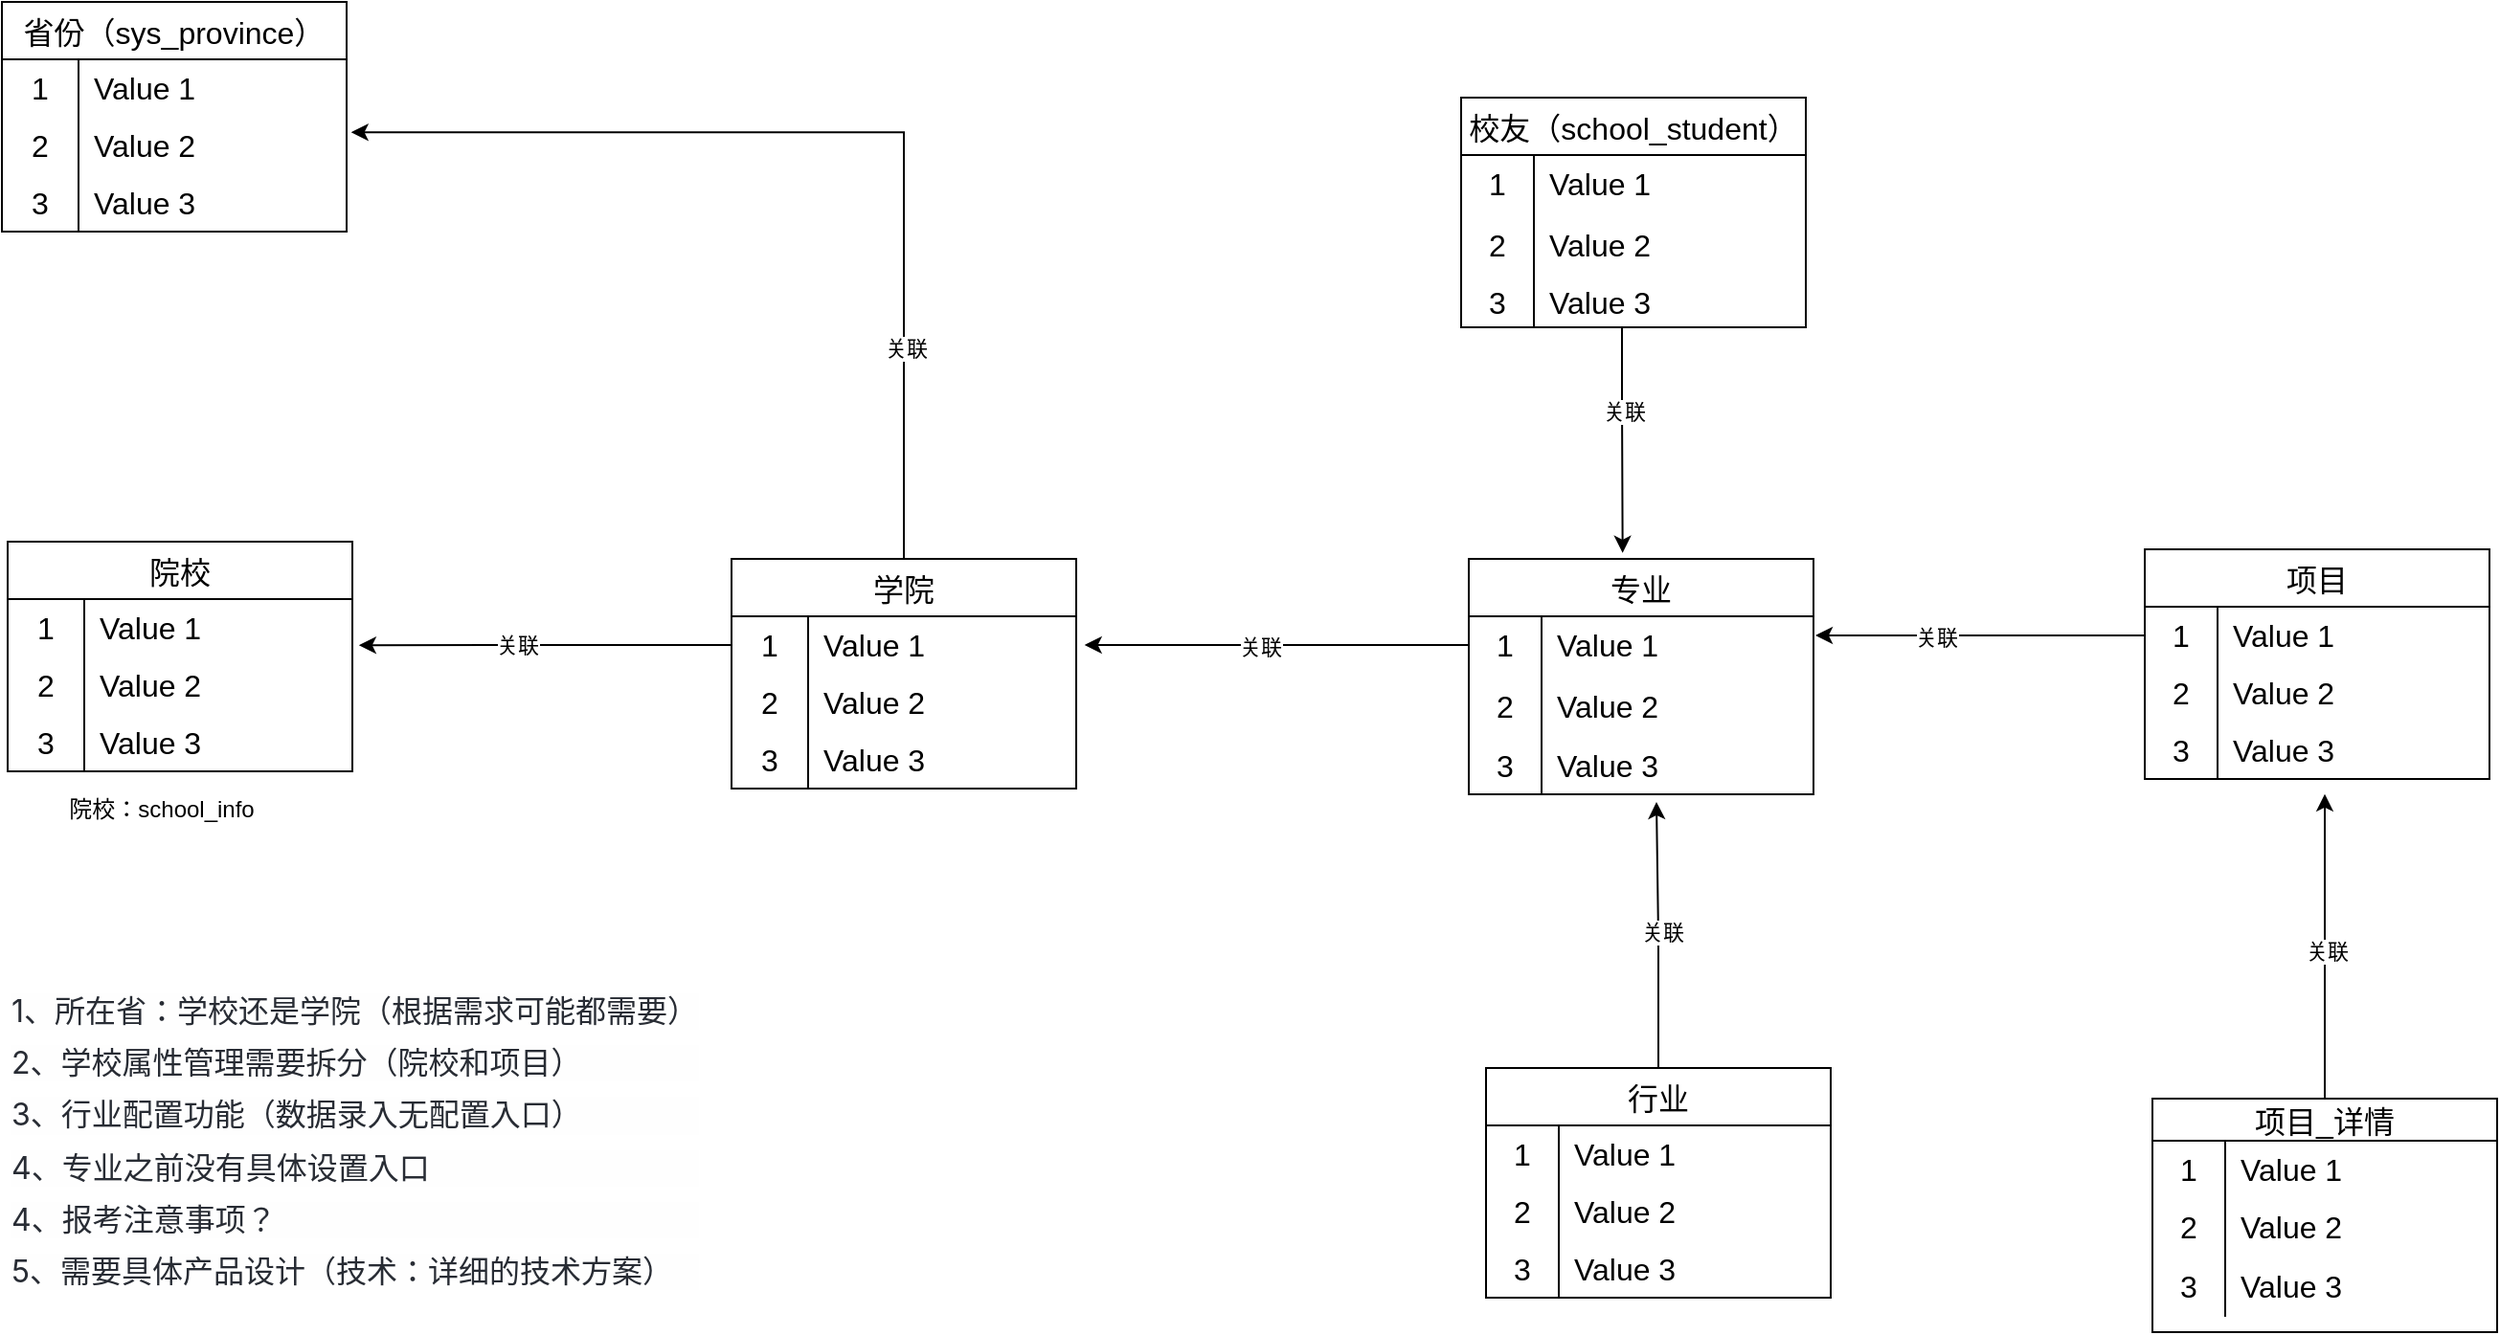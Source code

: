 <mxfile version="24.6.4" type="github">
  <diagram name="第 1 页" id="_2S_l4udbr8_1Qi7zx12">
    <mxGraphModel dx="2459" dy="1116" grid="0" gridSize="10" guides="1" tooltips="1" connect="1" arrows="1" fold="1" page="0" pageScale="1" pageWidth="827" pageHeight="1169" math="0" shadow="0">
      <root>
        <mxCell id="0" />
        <mxCell id="1" parent="0" />
        <mxCell id="Lr1y2U5d5tynOkp158Cg-15" value="院校" style="shape=table;startSize=30;container=1;collapsible=0;childLayout=tableLayout;fixedRows=1;rowLines=0;fontStyle=0;strokeColor=default;fontSize=16;" vertex="1" parent="1">
          <mxGeometry x="-129" y="325" width="180" height="120" as="geometry" />
        </mxCell>
        <mxCell id="Lr1y2U5d5tynOkp158Cg-16" value="" style="shape=tableRow;horizontal=0;startSize=0;swimlaneHead=0;swimlaneBody=0;top=0;left=0;bottom=0;right=0;collapsible=0;dropTarget=0;fillColor=none;points=[[0,0.5],[1,0.5]];portConstraint=eastwest;strokeColor=inherit;fontSize=16;" vertex="1" parent="Lr1y2U5d5tynOkp158Cg-15">
          <mxGeometry y="30" width="180" height="30" as="geometry" />
        </mxCell>
        <mxCell id="Lr1y2U5d5tynOkp158Cg-17" value="1" style="shape=partialRectangle;html=1;whiteSpace=wrap;connectable=0;fillColor=none;top=0;left=0;bottom=0;right=0;overflow=hidden;pointerEvents=1;strokeColor=inherit;fontSize=16;" vertex="1" parent="Lr1y2U5d5tynOkp158Cg-16">
          <mxGeometry width="40" height="30" as="geometry">
            <mxRectangle width="40" height="30" as="alternateBounds" />
          </mxGeometry>
        </mxCell>
        <mxCell id="Lr1y2U5d5tynOkp158Cg-18" value="Value 1" style="shape=partialRectangle;html=1;whiteSpace=wrap;connectable=0;fillColor=none;top=0;left=0;bottom=0;right=0;align=left;spacingLeft=6;overflow=hidden;strokeColor=inherit;fontSize=16;" vertex="1" parent="Lr1y2U5d5tynOkp158Cg-16">
          <mxGeometry x="40" width="140" height="30" as="geometry">
            <mxRectangle width="140" height="30" as="alternateBounds" />
          </mxGeometry>
        </mxCell>
        <mxCell id="Lr1y2U5d5tynOkp158Cg-19" value="" style="shape=tableRow;horizontal=0;startSize=0;swimlaneHead=0;swimlaneBody=0;top=0;left=0;bottom=0;right=0;collapsible=0;dropTarget=0;fillColor=none;points=[[0,0.5],[1,0.5]];portConstraint=eastwest;strokeColor=inherit;fontSize=16;" vertex="1" parent="Lr1y2U5d5tynOkp158Cg-15">
          <mxGeometry y="60" width="180" height="30" as="geometry" />
        </mxCell>
        <mxCell id="Lr1y2U5d5tynOkp158Cg-20" value="2" style="shape=partialRectangle;html=1;whiteSpace=wrap;connectable=0;fillColor=none;top=0;left=0;bottom=0;right=0;overflow=hidden;strokeColor=inherit;fontSize=16;" vertex="1" parent="Lr1y2U5d5tynOkp158Cg-19">
          <mxGeometry width="40" height="30" as="geometry">
            <mxRectangle width="40" height="30" as="alternateBounds" />
          </mxGeometry>
        </mxCell>
        <mxCell id="Lr1y2U5d5tynOkp158Cg-21" value="Value 2" style="shape=partialRectangle;html=1;whiteSpace=wrap;connectable=0;fillColor=none;top=0;left=0;bottom=0;right=0;align=left;spacingLeft=6;overflow=hidden;strokeColor=inherit;fontSize=16;" vertex="1" parent="Lr1y2U5d5tynOkp158Cg-19">
          <mxGeometry x="40" width="140" height="30" as="geometry">
            <mxRectangle width="140" height="30" as="alternateBounds" />
          </mxGeometry>
        </mxCell>
        <mxCell id="Lr1y2U5d5tynOkp158Cg-22" value="" style="shape=tableRow;horizontal=0;startSize=0;swimlaneHead=0;swimlaneBody=0;top=0;left=0;bottom=0;right=0;collapsible=0;dropTarget=0;fillColor=none;points=[[0,0.5],[1,0.5]];portConstraint=eastwest;strokeColor=inherit;fontSize=16;" vertex="1" parent="Lr1y2U5d5tynOkp158Cg-15">
          <mxGeometry y="90" width="180" height="30" as="geometry" />
        </mxCell>
        <mxCell id="Lr1y2U5d5tynOkp158Cg-23" value="3" style="shape=partialRectangle;html=1;whiteSpace=wrap;connectable=0;fillColor=none;top=0;left=0;bottom=0;right=0;overflow=hidden;strokeColor=inherit;fontSize=16;" vertex="1" parent="Lr1y2U5d5tynOkp158Cg-22">
          <mxGeometry width="40" height="30" as="geometry">
            <mxRectangle width="40" height="30" as="alternateBounds" />
          </mxGeometry>
        </mxCell>
        <mxCell id="Lr1y2U5d5tynOkp158Cg-24" value="Value 3" style="shape=partialRectangle;html=1;whiteSpace=wrap;connectable=0;fillColor=none;top=0;left=0;bottom=0;right=0;align=left;spacingLeft=6;overflow=hidden;strokeColor=inherit;fontSize=16;" vertex="1" parent="Lr1y2U5d5tynOkp158Cg-22">
          <mxGeometry x="40" width="140" height="30" as="geometry">
            <mxRectangle width="140" height="30" as="alternateBounds" />
          </mxGeometry>
        </mxCell>
        <mxCell id="Lr1y2U5d5tynOkp158Cg-36" value="省份（sys_province）" style="shape=table;startSize=30;container=1;collapsible=0;childLayout=tableLayout;fixedRows=1;rowLines=0;fontStyle=0;strokeColor=default;fontSize=16;" vertex="1" parent="1">
          <mxGeometry x="-132" y="43" width="180" height="120" as="geometry" />
        </mxCell>
        <mxCell id="Lr1y2U5d5tynOkp158Cg-37" value="" style="shape=tableRow;horizontal=0;startSize=0;swimlaneHead=0;swimlaneBody=0;top=0;left=0;bottom=0;right=0;collapsible=0;dropTarget=0;fillColor=none;points=[[0,0.5],[1,0.5]];portConstraint=eastwest;strokeColor=inherit;fontSize=16;" vertex="1" parent="Lr1y2U5d5tynOkp158Cg-36">
          <mxGeometry y="30" width="180" height="30" as="geometry" />
        </mxCell>
        <mxCell id="Lr1y2U5d5tynOkp158Cg-38" value="1" style="shape=partialRectangle;html=1;whiteSpace=wrap;connectable=0;fillColor=none;top=0;left=0;bottom=0;right=0;overflow=hidden;pointerEvents=1;strokeColor=inherit;fontSize=16;" vertex="1" parent="Lr1y2U5d5tynOkp158Cg-37">
          <mxGeometry width="40" height="30" as="geometry">
            <mxRectangle width="40" height="30" as="alternateBounds" />
          </mxGeometry>
        </mxCell>
        <mxCell id="Lr1y2U5d5tynOkp158Cg-39" value="Value 1" style="shape=partialRectangle;html=1;whiteSpace=wrap;connectable=0;fillColor=none;top=0;left=0;bottom=0;right=0;align=left;spacingLeft=6;overflow=hidden;strokeColor=inherit;fontSize=16;" vertex="1" parent="Lr1y2U5d5tynOkp158Cg-37">
          <mxGeometry x="40" width="140" height="30" as="geometry">
            <mxRectangle width="140" height="30" as="alternateBounds" />
          </mxGeometry>
        </mxCell>
        <mxCell id="Lr1y2U5d5tynOkp158Cg-40" value="" style="shape=tableRow;horizontal=0;startSize=0;swimlaneHead=0;swimlaneBody=0;top=0;left=0;bottom=0;right=0;collapsible=0;dropTarget=0;fillColor=none;points=[[0,0.5],[1,0.5]];portConstraint=eastwest;strokeColor=inherit;fontSize=16;" vertex="1" parent="Lr1y2U5d5tynOkp158Cg-36">
          <mxGeometry y="60" width="180" height="30" as="geometry" />
        </mxCell>
        <mxCell id="Lr1y2U5d5tynOkp158Cg-41" value="2" style="shape=partialRectangle;html=1;whiteSpace=wrap;connectable=0;fillColor=none;top=0;left=0;bottom=0;right=0;overflow=hidden;strokeColor=inherit;fontSize=16;" vertex="1" parent="Lr1y2U5d5tynOkp158Cg-40">
          <mxGeometry width="40" height="30" as="geometry">
            <mxRectangle width="40" height="30" as="alternateBounds" />
          </mxGeometry>
        </mxCell>
        <mxCell id="Lr1y2U5d5tynOkp158Cg-42" value="Value 2" style="shape=partialRectangle;html=1;whiteSpace=wrap;connectable=0;fillColor=none;top=0;left=0;bottom=0;right=0;align=left;spacingLeft=6;overflow=hidden;strokeColor=inherit;fontSize=16;" vertex="1" parent="Lr1y2U5d5tynOkp158Cg-40">
          <mxGeometry x="40" width="140" height="30" as="geometry">
            <mxRectangle width="140" height="30" as="alternateBounds" />
          </mxGeometry>
        </mxCell>
        <mxCell id="Lr1y2U5d5tynOkp158Cg-43" value="" style="shape=tableRow;horizontal=0;startSize=0;swimlaneHead=0;swimlaneBody=0;top=0;left=0;bottom=0;right=0;collapsible=0;dropTarget=0;fillColor=none;points=[[0,0.5],[1,0.5]];portConstraint=eastwest;strokeColor=inherit;fontSize=16;" vertex="1" parent="Lr1y2U5d5tynOkp158Cg-36">
          <mxGeometry y="90" width="180" height="30" as="geometry" />
        </mxCell>
        <mxCell id="Lr1y2U5d5tynOkp158Cg-44" value="3" style="shape=partialRectangle;html=1;whiteSpace=wrap;connectable=0;fillColor=none;top=0;left=0;bottom=0;right=0;overflow=hidden;strokeColor=inherit;fontSize=16;" vertex="1" parent="Lr1y2U5d5tynOkp158Cg-43">
          <mxGeometry width="40" height="30" as="geometry">
            <mxRectangle width="40" height="30" as="alternateBounds" />
          </mxGeometry>
        </mxCell>
        <mxCell id="Lr1y2U5d5tynOkp158Cg-45" value="Value 3" style="shape=partialRectangle;html=1;whiteSpace=wrap;connectable=0;fillColor=none;top=0;left=0;bottom=0;right=0;align=left;spacingLeft=6;overflow=hidden;strokeColor=inherit;fontSize=16;" vertex="1" parent="Lr1y2U5d5tynOkp158Cg-43">
          <mxGeometry x="40" width="140" height="30" as="geometry">
            <mxRectangle width="140" height="30" as="alternateBounds" />
          </mxGeometry>
        </mxCell>
        <mxCell id="Lr1y2U5d5tynOkp158Cg-48" value="学院" style="shape=table;startSize=30;container=1;collapsible=0;childLayout=tableLayout;fixedRows=1;rowLines=0;fontStyle=0;strokeColor=default;fontSize=16;" vertex="1" parent="1">
          <mxGeometry x="249" y="334" width="180" height="120" as="geometry" />
        </mxCell>
        <mxCell id="Lr1y2U5d5tynOkp158Cg-49" value="" style="shape=tableRow;horizontal=0;startSize=0;swimlaneHead=0;swimlaneBody=0;top=0;left=0;bottom=0;right=0;collapsible=0;dropTarget=0;fillColor=none;points=[[0,0.5],[1,0.5]];portConstraint=eastwest;strokeColor=inherit;fontSize=16;" vertex="1" parent="Lr1y2U5d5tynOkp158Cg-48">
          <mxGeometry y="30" width="180" height="30" as="geometry" />
        </mxCell>
        <mxCell id="Lr1y2U5d5tynOkp158Cg-50" value="1" style="shape=partialRectangle;html=1;whiteSpace=wrap;connectable=0;fillColor=none;top=0;left=0;bottom=0;right=0;overflow=hidden;pointerEvents=1;strokeColor=inherit;fontSize=16;" vertex="1" parent="Lr1y2U5d5tynOkp158Cg-49">
          <mxGeometry width="40" height="30" as="geometry">
            <mxRectangle width="40" height="30" as="alternateBounds" />
          </mxGeometry>
        </mxCell>
        <mxCell id="Lr1y2U5d5tynOkp158Cg-51" value="Value 1" style="shape=partialRectangle;html=1;whiteSpace=wrap;connectable=0;fillColor=none;top=0;left=0;bottom=0;right=0;align=left;spacingLeft=6;overflow=hidden;strokeColor=inherit;fontSize=16;" vertex="1" parent="Lr1y2U5d5tynOkp158Cg-49">
          <mxGeometry x="40" width="140" height="30" as="geometry">
            <mxRectangle width="140" height="30" as="alternateBounds" />
          </mxGeometry>
        </mxCell>
        <mxCell id="Lr1y2U5d5tynOkp158Cg-52" value="" style="shape=tableRow;horizontal=0;startSize=0;swimlaneHead=0;swimlaneBody=0;top=0;left=0;bottom=0;right=0;collapsible=0;dropTarget=0;fillColor=none;points=[[0,0.5],[1,0.5]];portConstraint=eastwest;strokeColor=inherit;fontSize=16;" vertex="1" parent="Lr1y2U5d5tynOkp158Cg-48">
          <mxGeometry y="60" width="180" height="30" as="geometry" />
        </mxCell>
        <mxCell id="Lr1y2U5d5tynOkp158Cg-53" value="2" style="shape=partialRectangle;html=1;whiteSpace=wrap;connectable=0;fillColor=none;top=0;left=0;bottom=0;right=0;overflow=hidden;strokeColor=inherit;fontSize=16;" vertex="1" parent="Lr1y2U5d5tynOkp158Cg-52">
          <mxGeometry width="40" height="30" as="geometry">
            <mxRectangle width="40" height="30" as="alternateBounds" />
          </mxGeometry>
        </mxCell>
        <mxCell id="Lr1y2U5d5tynOkp158Cg-54" value="Value 2" style="shape=partialRectangle;html=1;whiteSpace=wrap;connectable=0;fillColor=none;top=0;left=0;bottom=0;right=0;align=left;spacingLeft=6;overflow=hidden;strokeColor=inherit;fontSize=16;" vertex="1" parent="Lr1y2U5d5tynOkp158Cg-52">
          <mxGeometry x="40" width="140" height="30" as="geometry">
            <mxRectangle width="140" height="30" as="alternateBounds" />
          </mxGeometry>
        </mxCell>
        <mxCell id="Lr1y2U5d5tynOkp158Cg-55" value="" style="shape=tableRow;horizontal=0;startSize=0;swimlaneHead=0;swimlaneBody=0;top=0;left=0;bottom=0;right=0;collapsible=0;dropTarget=0;fillColor=none;points=[[0,0.5],[1,0.5]];portConstraint=eastwest;strokeColor=inherit;fontSize=16;" vertex="1" parent="Lr1y2U5d5tynOkp158Cg-48">
          <mxGeometry y="90" width="180" height="30" as="geometry" />
        </mxCell>
        <mxCell id="Lr1y2U5d5tynOkp158Cg-56" value="3" style="shape=partialRectangle;html=1;whiteSpace=wrap;connectable=0;fillColor=none;top=0;left=0;bottom=0;right=0;overflow=hidden;strokeColor=inherit;fontSize=16;" vertex="1" parent="Lr1y2U5d5tynOkp158Cg-55">
          <mxGeometry width="40" height="30" as="geometry">
            <mxRectangle width="40" height="30" as="alternateBounds" />
          </mxGeometry>
        </mxCell>
        <mxCell id="Lr1y2U5d5tynOkp158Cg-57" value="Value 3" style="shape=partialRectangle;html=1;whiteSpace=wrap;connectable=0;fillColor=none;top=0;left=0;bottom=0;right=0;align=left;spacingLeft=6;overflow=hidden;strokeColor=inherit;fontSize=16;" vertex="1" parent="Lr1y2U5d5tynOkp158Cg-55">
          <mxGeometry x="40" width="140" height="30" as="geometry">
            <mxRectangle width="140" height="30" as="alternateBounds" />
          </mxGeometry>
        </mxCell>
        <mxCell id="Lr1y2U5d5tynOkp158Cg-60" style="edgeStyle=orthogonalEdgeStyle;rounded=0;orthogonalLoop=1;jettySize=auto;html=1;entryX=1.019;entryY=0.804;entryDx=0;entryDy=0;entryPerimeter=0;" edge="1" parent="1" source="Lr1y2U5d5tynOkp158Cg-49" target="Lr1y2U5d5tynOkp158Cg-16">
          <mxGeometry relative="1" as="geometry" />
        </mxCell>
        <mxCell id="Lr1y2U5d5tynOkp158Cg-61" value="关联" style="edgeLabel;html=1;align=center;verticalAlign=middle;resizable=0;points=[];" vertex="1" connectable="0" parent="Lr1y2U5d5tynOkp158Cg-60">
          <mxGeometry x="0.155" relative="1" as="geometry">
            <mxPoint as="offset" />
          </mxGeometry>
        </mxCell>
        <mxCell id="Lr1y2U5d5tynOkp158Cg-62" value="专业" style="shape=table;startSize=30;container=1;collapsible=0;childLayout=tableLayout;fixedRows=1;rowLines=0;fontStyle=0;strokeColor=default;fontSize=16;" vertex="1" parent="1">
          <mxGeometry x="634" y="334" width="180" height="123" as="geometry" />
        </mxCell>
        <mxCell id="Lr1y2U5d5tynOkp158Cg-63" value="" style="shape=tableRow;horizontal=0;startSize=0;swimlaneHead=0;swimlaneBody=0;top=0;left=0;bottom=0;right=0;collapsible=0;dropTarget=0;fillColor=none;points=[[0,0.5],[1,0.5]];portConstraint=eastwest;strokeColor=inherit;fontSize=16;" vertex="1" parent="Lr1y2U5d5tynOkp158Cg-62">
          <mxGeometry y="30" width="180" height="30" as="geometry" />
        </mxCell>
        <mxCell id="Lr1y2U5d5tynOkp158Cg-64" value="1" style="shape=partialRectangle;html=1;whiteSpace=wrap;connectable=0;fillColor=none;top=0;left=0;bottom=0;right=0;overflow=hidden;pointerEvents=1;strokeColor=inherit;fontSize=16;" vertex="1" parent="Lr1y2U5d5tynOkp158Cg-63">
          <mxGeometry width="38" height="30" as="geometry">
            <mxRectangle width="38" height="30" as="alternateBounds" />
          </mxGeometry>
        </mxCell>
        <mxCell id="Lr1y2U5d5tynOkp158Cg-65" value="Value 1" style="shape=partialRectangle;html=1;whiteSpace=wrap;connectable=0;fillColor=none;top=0;left=0;bottom=0;right=0;align=left;spacingLeft=6;overflow=hidden;strokeColor=inherit;fontSize=16;" vertex="1" parent="Lr1y2U5d5tynOkp158Cg-63">
          <mxGeometry x="38" width="142" height="30" as="geometry">
            <mxRectangle width="142" height="30" as="alternateBounds" />
          </mxGeometry>
        </mxCell>
        <mxCell id="Lr1y2U5d5tynOkp158Cg-66" value="" style="shape=tableRow;horizontal=0;startSize=0;swimlaneHead=0;swimlaneBody=0;top=0;left=0;bottom=0;right=0;collapsible=0;dropTarget=0;fillColor=none;points=[[0,0.5],[1,0.5]];portConstraint=eastwest;strokeColor=inherit;fontSize=16;" vertex="1" parent="Lr1y2U5d5tynOkp158Cg-62">
          <mxGeometry y="60" width="180" height="33" as="geometry" />
        </mxCell>
        <mxCell id="Lr1y2U5d5tynOkp158Cg-67" value="2" style="shape=partialRectangle;html=1;whiteSpace=wrap;connectable=0;fillColor=none;top=0;left=0;bottom=0;right=0;overflow=hidden;strokeColor=inherit;fontSize=16;" vertex="1" parent="Lr1y2U5d5tynOkp158Cg-66">
          <mxGeometry width="38" height="33" as="geometry">
            <mxRectangle width="38" height="33" as="alternateBounds" />
          </mxGeometry>
        </mxCell>
        <mxCell id="Lr1y2U5d5tynOkp158Cg-68" value="Value 2" style="shape=partialRectangle;html=1;whiteSpace=wrap;connectable=0;fillColor=none;top=0;left=0;bottom=0;right=0;align=left;spacingLeft=6;overflow=hidden;strokeColor=inherit;fontSize=16;" vertex="1" parent="Lr1y2U5d5tynOkp158Cg-66">
          <mxGeometry x="38" width="142" height="33" as="geometry">
            <mxRectangle width="142" height="33" as="alternateBounds" />
          </mxGeometry>
        </mxCell>
        <mxCell id="Lr1y2U5d5tynOkp158Cg-69" value="" style="shape=tableRow;horizontal=0;startSize=0;swimlaneHead=0;swimlaneBody=0;top=0;left=0;bottom=0;right=0;collapsible=0;dropTarget=0;fillColor=none;points=[[0,0.5],[1,0.5]];portConstraint=eastwest;strokeColor=inherit;fontSize=16;" vertex="1" parent="Lr1y2U5d5tynOkp158Cg-62">
          <mxGeometry y="93" width="180" height="30" as="geometry" />
        </mxCell>
        <mxCell id="Lr1y2U5d5tynOkp158Cg-70" value="3" style="shape=partialRectangle;html=1;whiteSpace=wrap;connectable=0;fillColor=none;top=0;left=0;bottom=0;right=0;overflow=hidden;strokeColor=inherit;fontSize=16;" vertex="1" parent="Lr1y2U5d5tynOkp158Cg-69">
          <mxGeometry width="38" height="30" as="geometry">
            <mxRectangle width="38" height="30" as="alternateBounds" />
          </mxGeometry>
        </mxCell>
        <mxCell id="Lr1y2U5d5tynOkp158Cg-71" value="Value 3" style="shape=partialRectangle;html=1;whiteSpace=wrap;connectable=0;fillColor=none;top=0;left=0;bottom=0;right=0;align=left;spacingLeft=6;overflow=hidden;strokeColor=inherit;fontSize=16;" vertex="1" parent="Lr1y2U5d5tynOkp158Cg-69">
          <mxGeometry x="38" width="142" height="30" as="geometry">
            <mxRectangle width="142" height="30" as="alternateBounds" />
          </mxGeometry>
        </mxCell>
        <mxCell id="Lr1y2U5d5tynOkp158Cg-73" style="edgeStyle=orthogonalEdgeStyle;rounded=0;orthogonalLoop=1;jettySize=auto;html=1;" edge="1" parent="1" source="Lr1y2U5d5tynOkp158Cg-63">
          <mxGeometry relative="1" as="geometry">
            <mxPoint x="433.337" y="379" as="targetPoint" />
          </mxGeometry>
        </mxCell>
        <mxCell id="Lr1y2U5d5tynOkp158Cg-74" value="关联" style="edgeLabel;html=1;align=center;verticalAlign=middle;resizable=0;points=[];" vertex="1" connectable="0" parent="Lr1y2U5d5tynOkp158Cg-73">
          <mxGeometry x="0.09" relative="1" as="geometry">
            <mxPoint as="offset" />
          </mxGeometry>
        </mxCell>
        <mxCell id="Lr1y2U5d5tynOkp158Cg-77" style="edgeStyle=orthogonalEdgeStyle;rounded=0;orthogonalLoop=1;jettySize=auto;html=1;entryX=1.013;entryY=0.271;entryDx=0;entryDy=0;entryPerimeter=0;" edge="1" parent="1" source="Lr1y2U5d5tynOkp158Cg-48" target="Lr1y2U5d5tynOkp158Cg-40">
          <mxGeometry relative="1" as="geometry">
            <Array as="points">
              <mxPoint x="339" y="111" />
            </Array>
          </mxGeometry>
        </mxCell>
        <mxCell id="Lr1y2U5d5tynOkp158Cg-78" value="关联" style="edgeLabel;html=1;align=center;verticalAlign=middle;resizable=0;points=[];" vertex="1" connectable="0" parent="Lr1y2U5d5tynOkp158Cg-77">
          <mxGeometry x="-0.57" y="-1" relative="1" as="geometry">
            <mxPoint as="offset" />
          </mxGeometry>
        </mxCell>
        <mxCell id="Lr1y2U5d5tynOkp158Cg-79" value="院校：school_info" style="text;html=1;align=center;verticalAlign=middle;resizable=0;points=[];autosize=1;strokeColor=none;fillColor=none;" vertex="1" parent="1">
          <mxGeometry x="-107" y="452" width="115" height="26" as="geometry" />
        </mxCell>
        <mxCell id="Lr1y2U5d5tynOkp158Cg-80" value="项目" style="shape=table;startSize=30;container=1;collapsible=0;childLayout=tableLayout;fixedRows=1;rowLines=0;fontStyle=0;strokeColor=default;fontSize=16;" vertex="1" parent="1">
          <mxGeometry x="987" y="329" width="180" height="120" as="geometry" />
        </mxCell>
        <mxCell id="Lr1y2U5d5tynOkp158Cg-81" value="" style="shape=tableRow;horizontal=0;startSize=0;swimlaneHead=0;swimlaneBody=0;top=0;left=0;bottom=0;right=0;collapsible=0;dropTarget=0;fillColor=none;points=[[0,0.5],[1,0.5]];portConstraint=eastwest;strokeColor=inherit;fontSize=16;" vertex="1" parent="Lr1y2U5d5tynOkp158Cg-80">
          <mxGeometry y="30" width="180" height="30" as="geometry" />
        </mxCell>
        <mxCell id="Lr1y2U5d5tynOkp158Cg-82" value="1" style="shape=partialRectangle;html=1;whiteSpace=wrap;connectable=0;fillColor=none;top=0;left=0;bottom=0;right=0;overflow=hidden;pointerEvents=1;strokeColor=inherit;fontSize=16;" vertex="1" parent="Lr1y2U5d5tynOkp158Cg-81">
          <mxGeometry width="38" height="30" as="geometry">
            <mxRectangle width="38" height="30" as="alternateBounds" />
          </mxGeometry>
        </mxCell>
        <mxCell id="Lr1y2U5d5tynOkp158Cg-83" value="Value 1" style="shape=partialRectangle;html=1;whiteSpace=wrap;connectable=0;fillColor=none;top=0;left=0;bottom=0;right=0;align=left;spacingLeft=6;overflow=hidden;strokeColor=inherit;fontSize=16;" vertex="1" parent="Lr1y2U5d5tynOkp158Cg-81">
          <mxGeometry x="38" width="142" height="30" as="geometry">
            <mxRectangle width="142" height="30" as="alternateBounds" />
          </mxGeometry>
        </mxCell>
        <mxCell id="Lr1y2U5d5tynOkp158Cg-84" value="" style="shape=tableRow;horizontal=0;startSize=0;swimlaneHead=0;swimlaneBody=0;top=0;left=0;bottom=0;right=0;collapsible=0;dropTarget=0;fillColor=none;points=[[0,0.5],[1,0.5]];portConstraint=eastwest;strokeColor=inherit;fontSize=16;" vertex="1" parent="Lr1y2U5d5tynOkp158Cg-80">
          <mxGeometry y="60" width="180" height="30" as="geometry" />
        </mxCell>
        <mxCell id="Lr1y2U5d5tynOkp158Cg-85" value="2" style="shape=partialRectangle;html=1;whiteSpace=wrap;connectable=0;fillColor=none;top=0;left=0;bottom=0;right=0;overflow=hidden;strokeColor=inherit;fontSize=16;" vertex="1" parent="Lr1y2U5d5tynOkp158Cg-84">
          <mxGeometry width="38" height="30" as="geometry">
            <mxRectangle width="38" height="30" as="alternateBounds" />
          </mxGeometry>
        </mxCell>
        <mxCell id="Lr1y2U5d5tynOkp158Cg-86" value="Value 2" style="shape=partialRectangle;html=1;whiteSpace=wrap;connectable=0;fillColor=none;top=0;left=0;bottom=0;right=0;align=left;spacingLeft=6;overflow=hidden;strokeColor=inherit;fontSize=16;" vertex="1" parent="Lr1y2U5d5tynOkp158Cg-84">
          <mxGeometry x="38" width="142" height="30" as="geometry">
            <mxRectangle width="142" height="30" as="alternateBounds" />
          </mxGeometry>
        </mxCell>
        <mxCell id="Lr1y2U5d5tynOkp158Cg-87" value="" style="shape=tableRow;horizontal=0;startSize=0;swimlaneHead=0;swimlaneBody=0;top=0;left=0;bottom=0;right=0;collapsible=0;dropTarget=0;fillColor=none;points=[[0,0.5],[1,0.5]];portConstraint=eastwest;strokeColor=inherit;fontSize=16;" vertex="1" parent="Lr1y2U5d5tynOkp158Cg-80">
          <mxGeometry y="90" width="180" height="30" as="geometry" />
        </mxCell>
        <mxCell id="Lr1y2U5d5tynOkp158Cg-88" value="3" style="shape=partialRectangle;html=1;whiteSpace=wrap;connectable=0;fillColor=none;top=0;left=0;bottom=0;right=0;overflow=hidden;strokeColor=inherit;fontSize=16;" vertex="1" parent="Lr1y2U5d5tynOkp158Cg-87">
          <mxGeometry width="38" height="30" as="geometry">
            <mxRectangle width="38" height="30" as="alternateBounds" />
          </mxGeometry>
        </mxCell>
        <mxCell id="Lr1y2U5d5tynOkp158Cg-89" value="Value 3" style="shape=partialRectangle;html=1;whiteSpace=wrap;connectable=0;fillColor=none;top=0;left=0;bottom=0;right=0;align=left;spacingLeft=6;overflow=hidden;strokeColor=inherit;fontSize=16;" vertex="1" parent="Lr1y2U5d5tynOkp158Cg-87">
          <mxGeometry x="38" width="142" height="30" as="geometry">
            <mxRectangle width="142" height="30" as="alternateBounds" />
          </mxGeometry>
        </mxCell>
        <mxCell id="Lr1y2U5d5tynOkp158Cg-96" style="edgeStyle=orthogonalEdgeStyle;rounded=0;orthogonalLoop=1;jettySize=auto;html=1;" edge="1" parent="1" source="Lr1y2U5d5tynOkp158Cg-81">
          <mxGeometry relative="1" as="geometry">
            <mxPoint x="815" y="374" as="targetPoint" />
          </mxGeometry>
        </mxCell>
        <mxCell id="Lr1y2U5d5tynOkp158Cg-97" value="关联" style="edgeLabel;html=1;align=center;verticalAlign=middle;resizable=0;points=[];" vertex="1" connectable="0" parent="Lr1y2U5d5tynOkp158Cg-96">
          <mxGeometry x="0.271" relative="1" as="geometry">
            <mxPoint as="offset" />
          </mxGeometry>
        </mxCell>
        <mxCell id="Lr1y2U5d5tynOkp158Cg-127" style="edgeStyle=orthogonalEdgeStyle;rounded=0;orthogonalLoop=1;jettySize=auto;html=1;" edge="1" parent="1" source="Lr1y2U5d5tynOkp158Cg-98">
          <mxGeometry relative="1" as="geometry">
            <mxPoint x="1081" y="456.903" as="targetPoint" />
          </mxGeometry>
        </mxCell>
        <mxCell id="Lr1y2U5d5tynOkp158Cg-128" value="关联" style="edgeLabel;html=1;align=center;verticalAlign=middle;resizable=0;points=[];" vertex="1" connectable="0" parent="Lr1y2U5d5tynOkp158Cg-127">
          <mxGeometry x="-0.034" y="-1" relative="1" as="geometry">
            <mxPoint as="offset" />
          </mxGeometry>
        </mxCell>
        <mxCell id="Lr1y2U5d5tynOkp158Cg-98" value="项目_详情" style="shape=table;startSize=22;container=1;collapsible=0;childLayout=tableLayout;fixedRows=1;rowLines=0;fontStyle=0;strokeColor=default;fontSize=16;" vertex="1" parent="1">
          <mxGeometry x="991" y="616" width="180" height="122" as="geometry" />
        </mxCell>
        <mxCell id="Lr1y2U5d5tynOkp158Cg-99" value="" style="shape=tableRow;horizontal=0;startSize=0;swimlaneHead=0;swimlaneBody=0;top=0;left=0;bottom=0;right=0;collapsible=0;dropTarget=0;fillColor=none;points=[[0,0.5],[1,0.5]];portConstraint=eastwest;strokeColor=inherit;fontSize=16;" vertex="1" parent="Lr1y2U5d5tynOkp158Cg-98">
          <mxGeometry y="22" width="180" height="30" as="geometry" />
        </mxCell>
        <mxCell id="Lr1y2U5d5tynOkp158Cg-100" value="1" style="shape=partialRectangle;html=1;whiteSpace=wrap;connectable=0;fillColor=none;top=0;left=0;bottom=0;right=0;overflow=hidden;pointerEvents=1;strokeColor=inherit;fontSize=16;" vertex="1" parent="Lr1y2U5d5tynOkp158Cg-99">
          <mxGeometry width="38" height="30" as="geometry">
            <mxRectangle width="38" height="30" as="alternateBounds" />
          </mxGeometry>
        </mxCell>
        <mxCell id="Lr1y2U5d5tynOkp158Cg-101" value="Value 1" style="shape=partialRectangle;html=1;whiteSpace=wrap;connectable=0;fillColor=none;top=0;left=0;bottom=0;right=0;align=left;spacingLeft=6;overflow=hidden;strokeColor=inherit;fontSize=16;" vertex="1" parent="Lr1y2U5d5tynOkp158Cg-99">
          <mxGeometry x="38" width="142" height="30" as="geometry">
            <mxRectangle width="142" height="30" as="alternateBounds" />
          </mxGeometry>
        </mxCell>
        <mxCell id="Lr1y2U5d5tynOkp158Cg-102" value="" style="shape=tableRow;horizontal=0;startSize=0;swimlaneHead=0;swimlaneBody=0;top=0;left=0;bottom=0;right=0;collapsible=0;dropTarget=0;fillColor=none;points=[[0,0.5],[1,0.5]];portConstraint=eastwest;strokeColor=inherit;fontSize=16;" vertex="1" parent="Lr1y2U5d5tynOkp158Cg-98">
          <mxGeometry y="52" width="180" height="30" as="geometry" />
        </mxCell>
        <mxCell id="Lr1y2U5d5tynOkp158Cg-103" value="2" style="shape=partialRectangle;html=1;whiteSpace=wrap;connectable=0;fillColor=none;top=0;left=0;bottom=0;right=0;overflow=hidden;strokeColor=inherit;fontSize=16;" vertex="1" parent="Lr1y2U5d5tynOkp158Cg-102">
          <mxGeometry width="38" height="30" as="geometry">
            <mxRectangle width="38" height="30" as="alternateBounds" />
          </mxGeometry>
        </mxCell>
        <mxCell id="Lr1y2U5d5tynOkp158Cg-104" value="Value 2" style="shape=partialRectangle;html=1;whiteSpace=wrap;connectable=0;fillColor=none;top=0;left=0;bottom=0;right=0;align=left;spacingLeft=6;overflow=hidden;strokeColor=inherit;fontSize=16;" vertex="1" parent="Lr1y2U5d5tynOkp158Cg-102">
          <mxGeometry x="38" width="142" height="30" as="geometry">
            <mxRectangle width="142" height="30" as="alternateBounds" />
          </mxGeometry>
        </mxCell>
        <mxCell id="Lr1y2U5d5tynOkp158Cg-105" value="" style="shape=tableRow;horizontal=0;startSize=0;swimlaneHead=0;swimlaneBody=0;top=0;left=0;bottom=0;right=0;collapsible=0;dropTarget=0;fillColor=none;points=[[0,0.5],[1,0.5]];portConstraint=eastwest;strokeColor=inherit;fontSize=16;" vertex="1" parent="Lr1y2U5d5tynOkp158Cg-98">
          <mxGeometry y="82" width="180" height="32" as="geometry" />
        </mxCell>
        <mxCell id="Lr1y2U5d5tynOkp158Cg-106" value="3" style="shape=partialRectangle;html=1;whiteSpace=wrap;connectable=0;fillColor=none;top=0;left=0;bottom=0;right=0;overflow=hidden;strokeColor=inherit;fontSize=16;" vertex="1" parent="Lr1y2U5d5tynOkp158Cg-105">
          <mxGeometry width="38" height="32" as="geometry">
            <mxRectangle width="38" height="32" as="alternateBounds" />
          </mxGeometry>
        </mxCell>
        <mxCell id="Lr1y2U5d5tynOkp158Cg-107" value="Value 3" style="shape=partialRectangle;html=1;whiteSpace=wrap;connectable=0;fillColor=none;top=0;left=0;bottom=0;right=0;align=left;spacingLeft=6;overflow=hidden;strokeColor=inherit;fontSize=16;" vertex="1" parent="Lr1y2U5d5tynOkp158Cg-105">
          <mxGeometry x="38" width="142" height="32" as="geometry">
            <mxRectangle width="142" height="32" as="alternateBounds" />
          </mxGeometry>
        </mxCell>
        <mxCell id="Lr1y2U5d5tynOkp158Cg-142" style="edgeStyle=orthogonalEdgeStyle;rounded=0;orthogonalLoop=1;jettySize=auto;html=1;" edge="1" parent="1" source="Lr1y2U5d5tynOkp158Cg-114">
          <mxGeometry relative="1" as="geometry">
            <mxPoint x="732" y="461" as="targetPoint" />
          </mxGeometry>
        </mxCell>
        <mxCell id="Lr1y2U5d5tynOkp158Cg-144" value="关联" style="edgeLabel;html=1;align=center;verticalAlign=middle;resizable=0;points=[];" vertex="1" connectable="0" parent="Lr1y2U5d5tynOkp158Cg-142">
          <mxGeometry x="0.026" y="-2" relative="1" as="geometry">
            <mxPoint as="offset" />
          </mxGeometry>
        </mxCell>
        <mxCell id="Lr1y2U5d5tynOkp158Cg-114" value="行业" style="shape=table;startSize=30;container=1;collapsible=0;childLayout=tableLayout;fixedRows=1;rowLines=0;fontStyle=0;strokeColor=default;fontSize=16;" vertex="1" parent="1">
          <mxGeometry x="643" y="600" width="180" height="120" as="geometry" />
        </mxCell>
        <mxCell id="Lr1y2U5d5tynOkp158Cg-115" value="" style="shape=tableRow;horizontal=0;startSize=0;swimlaneHead=0;swimlaneBody=0;top=0;left=0;bottom=0;right=0;collapsible=0;dropTarget=0;fillColor=none;points=[[0,0.5],[1,0.5]];portConstraint=eastwest;strokeColor=inherit;fontSize=16;" vertex="1" parent="Lr1y2U5d5tynOkp158Cg-114">
          <mxGeometry y="30" width="180" height="30" as="geometry" />
        </mxCell>
        <mxCell id="Lr1y2U5d5tynOkp158Cg-116" value="1" style="shape=partialRectangle;html=1;whiteSpace=wrap;connectable=0;fillColor=none;top=0;left=0;bottom=0;right=0;overflow=hidden;pointerEvents=1;strokeColor=inherit;fontSize=16;" vertex="1" parent="Lr1y2U5d5tynOkp158Cg-115">
          <mxGeometry width="38" height="30" as="geometry">
            <mxRectangle width="38" height="30" as="alternateBounds" />
          </mxGeometry>
        </mxCell>
        <mxCell id="Lr1y2U5d5tynOkp158Cg-117" value="Value 1" style="shape=partialRectangle;html=1;whiteSpace=wrap;connectable=0;fillColor=none;top=0;left=0;bottom=0;right=0;align=left;spacingLeft=6;overflow=hidden;strokeColor=inherit;fontSize=16;" vertex="1" parent="Lr1y2U5d5tynOkp158Cg-115">
          <mxGeometry x="38" width="142" height="30" as="geometry">
            <mxRectangle width="142" height="30" as="alternateBounds" />
          </mxGeometry>
        </mxCell>
        <mxCell id="Lr1y2U5d5tynOkp158Cg-118" value="" style="shape=tableRow;horizontal=0;startSize=0;swimlaneHead=0;swimlaneBody=0;top=0;left=0;bottom=0;right=0;collapsible=0;dropTarget=0;fillColor=none;points=[[0,0.5],[1,0.5]];portConstraint=eastwest;strokeColor=inherit;fontSize=16;" vertex="1" parent="Lr1y2U5d5tynOkp158Cg-114">
          <mxGeometry y="60" width="180" height="30" as="geometry" />
        </mxCell>
        <mxCell id="Lr1y2U5d5tynOkp158Cg-119" value="2" style="shape=partialRectangle;html=1;whiteSpace=wrap;connectable=0;fillColor=none;top=0;left=0;bottom=0;right=0;overflow=hidden;strokeColor=inherit;fontSize=16;" vertex="1" parent="Lr1y2U5d5tynOkp158Cg-118">
          <mxGeometry width="38" height="30" as="geometry">
            <mxRectangle width="38" height="30" as="alternateBounds" />
          </mxGeometry>
        </mxCell>
        <mxCell id="Lr1y2U5d5tynOkp158Cg-120" value="Value 2" style="shape=partialRectangle;html=1;whiteSpace=wrap;connectable=0;fillColor=none;top=0;left=0;bottom=0;right=0;align=left;spacingLeft=6;overflow=hidden;strokeColor=inherit;fontSize=16;" vertex="1" parent="Lr1y2U5d5tynOkp158Cg-118">
          <mxGeometry x="38" width="142" height="30" as="geometry">
            <mxRectangle width="142" height="30" as="alternateBounds" />
          </mxGeometry>
        </mxCell>
        <mxCell id="Lr1y2U5d5tynOkp158Cg-121" value="" style="shape=tableRow;horizontal=0;startSize=0;swimlaneHead=0;swimlaneBody=0;top=0;left=0;bottom=0;right=0;collapsible=0;dropTarget=0;fillColor=none;points=[[0,0.5],[1,0.5]];portConstraint=eastwest;strokeColor=inherit;fontSize=16;" vertex="1" parent="Lr1y2U5d5tynOkp158Cg-114">
          <mxGeometry y="90" width="180" height="30" as="geometry" />
        </mxCell>
        <mxCell id="Lr1y2U5d5tynOkp158Cg-122" value="3" style="shape=partialRectangle;html=1;whiteSpace=wrap;connectable=0;fillColor=none;top=0;left=0;bottom=0;right=0;overflow=hidden;strokeColor=inherit;fontSize=16;" vertex="1" parent="Lr1y2U5d5tynOkp158Cg-121">
          <mxGeometry width="38" height="30" as="geometry">
            <mxRectangle width="38" height="30" as="alternateBounds" />
          </mxGeometry>
        </mxCell>
        <mxCell id="Lr1y2U5d5tynOkp158Cg-123" value="Value 3" style="shape=partialRectangle;html=1;whiteSpace=wrap;connectable=0;fillColor=none;top=0;left=0;bottom=0;right=0;align=left;spacingLeft=6;overflow=hidden;strokeColor=inherit;fontSize=16;" vertex="1" parent="Lr1y2U5d5tynOkp158Cg-121">
          <mxGeometry x="38" width="142" height="30" as="geometry">
            <mxRectangle width="142" height="30" as="alternateBounds" />
          </mxGeometry>
        </mxCell>
        <mxCell id="Lr1y2U5d5tynOkp158Cg-140" style="edgeStyle=orthogonalEdgeStyle;rounded=0;orthogonalLoop=1;jettySize=auto;html=1;" edge="1" parent="1" source="Lr1y2U5d5tynOkp158Cg-129">
          <mxGeometry relative="1" as="geometry">
            <mxPoint x="714.337" y="330.903" as="targetPoint" />
            <Array as="points">
              <mxPoint x="714" y="250" />
              <mxPoint x="714" y="250" />
            </Array>
          </mxGeometry>
        </mxCell>
        <mxCell id="Lr1y2U5d5tynOkp158Cg-141" value="关联" style="edgeLabel;html=1;align=center;verticalAlign=middle;resizable=0;points=[];" vertex="1" connectable="0" parent="Lr1y2U5d5tynOkp158Cg-140">
          <mxGeometry x="-0.255" y="1" relative="1" as="geometry">
            <mxPoint as="offset" />
          </mxGeometry>
        </mxCell>
        <mxCell id="Lr1y2U5d5tynOkp158Cg-129" value="校友（school_student）" style="shape=table;startSize=30;container=1;collapsible=0;childLayout=tableLayout;fixedRows=1;rowLines=0;fontStyle=0;strokeColor=default;fontSize=16;" vertex="1" parent="1">
          <mxGeometry x="630" y="93" width="180" height="120" as="geometry" />
        </mxCell>
        <mxCell id="Lr1y2U5d5tynOkp158Cg-130" value="" style="shape=tableRow;horizontal=0;startSize=0;swimlaneHead=0;swimlaneBody=0;top=0;left=0;bottom=0;right=0;collapsible=0;dropTarget=0;fillColor=none;points=[[0,0.5],[1,0.5]];portConstraint=eastwest;strokeColor=inherit;fontSize=16;" vertex="1" parent="Lr1y2U5d5tynOkp158Cg-129">
          <mxGeometry y="30" width="180" height="30" as="geometry" />
        </mxCell>
        <mxCell id="Lr1y2U5d5tynOkp158Cg-131" value="1" style="shape=partialRectangle;html=1;whiteSpace=wrap;connectable=0;fillColor=none;top=0;left=0;bottom=0;right=0;overflow=hidden;pointerEvents=1;strokeColor=inherit;fontSize=16;" vertex="1" parent="Lr1y2U5d5tynOkp158Cg-130">
          <mxGeometry width="38" height="30" as="geometry">
            <mxRectangle width="38" height="30" as="alternateBounds" />
          </mxGeometry>
        </mxCell>
        <mxCell id="Lr1y2U5d5tynOkp158Cg-132" value="Value 1" style="shape=partialRectangle;html=1;whiteSpace=wrap;connectable=0;fillColor=none;top=0;left=0;bottom=0;right=0;align=left;spacingLeft=6;overflow=hidden;strokeColor=inherit;fontSize=16;" vertex="1" parent="Lr1y2U5d5tynOkp158Cg-130">
          <mxGeometry x="38" width="142" height="30" as="geometry">
            <mxRectangle width="142" height="30" as="alternateBounds" />
          </mxGeometry>
        </mxCell>
        <mxCell id="Lr1y2U5d5tynOkp158Cg-133" value="" style="shape=tableRow;horizontal=0;startSize=0;swimlaneHead=0;swimlaneBody=0;top=0;left=0;bottom=0;right=0;collapsible=0;dropTarget=0;fillColor=none;points=[[0,0.5],[1,0.5]];portConstraint=eastwest;strokeColor=inherit;fontSize=16;" vertex="1" parent="Lr1y2U5d5tynOkp158Cg-129">
          <mxGeometry y="60" width="180" height="33" as="geometry" />
        </mxCell>
        <mxCell id="Lr1y2U5d5tynOkp158Cg-134" value="2" style="shape=partialRectangle;html=1;whiteSpace=wrap;connectable=0;fillColor=none;top=0;left=0;bottom=0;right=0;overflow=hidden;strokeColor=inherit;fontSize=16;" vertex="1" parent="Lr1y2U5d5tynOkp158Cg-133">
          <mxGeometry width="38" height="33" as="geometry">
            <mxRectangle width="38" height="33" as="alternateBounds" />
          </mxGeometry>
        </mxCell>
        <mxCell id="Lr1y2U5d5tynOkp158Cg-135" value="Value 2" style="shape=partialRectangle;html=1;whiteSpace=wrap;connectable=0;fillColor=none;top=0;left=0;bottom=0;right=0;align=left;spacingLeft=6;overflow=hidden;strokeColor=inherit;fontSize=16;" vertex="1" parent="Lr1y2U5d5tynOkp158Cg-133">
          <mxGeometry x="38" width="142" height="33" as="geometry">
            <mxRectangle width="142" height="33" as="alternateBounds" />
          </mxGeometry>
        </mxCell>
        <mxCell id="Lr1y2U5d5tynOkp158Cg-136" value="" style="shape=tableRow;horizontal=0;startSize=0;swimlaneHead=0;swimlaneBody=0;top=0;left=0;bottom=0;right=0;collapsible=0;dropTarget=0;fillColor=none;points=[[0,0.5],[1,0.5]];portConstraint=eastwest;strokeColor=inherit;fontSize=16;" vertex="1" parent="Lr1y2U5d5tynOkp158Cg-129">
          <mxGeometry y="93" width="180" height="27" as="geometry" />
        </mxCell>
        <mxCell id="Lr1y2U5d5tynOkp158Cg-137" value="3" style="shape=partialRectangle;html=1;whiteSpace=wrap;connectable=0;fillColor=none;top=0;left=0;bottom=0;right=0;overflow=hidden;strokeColor=inherit;fontSize=16;" vertex="1" parent="Lr1y2U5d5tynOkp158Cg-136">
          <mxGeometry width="38" height="27" as="geometry">
            <mxRectangle width="38" height="27" as="alternateBounds" />
          </mxGeometry>
        </mxCell>
        <mxCell id="Lr1y2U5d5tynOkp158Cg-138" value="Value 3" style="shape=partialRectangle;html=1;whiteSpace=wrap;connectable=0;fillColor=none;top=0;left=0;bottom=0;right=0;align=left;spacingLeft=6;overflow=hidden;strokeColor=inherit;fontSize=16;" vertex="1" parent="Lr1y2U5d5tynOkp158Cg-136">
          <mxGeometry x="38" width="142" height="27" as="geometry">
            <mxRectangle width="142" height="27" as="alternateBounds" />
          </mxGeometry>
        </mxCell>
        <mxCell id="Lr1y2U5d5tynOkp158Cg-146" value="&lt;p class=&quot;md-end-block md-p md-focus&quot; style=&quot;box-sizing: border-box; line-height: inherit; orphans: 4; margin-top: 0px; margin-bottom: 0.5rem; white-space: pre-wrap; position: relative; word-spacing: 0.05rem; caret-color: rgb(40, 44, 52); color: rgb(40, 44, 52); font-family: -apple-system, BlinkMacSystemFont, &amp;quot;Helvetica Neue&amp;quot;, Helvetica, &amp;quot;PingFang SC&amp;quot;, &amp;quot;Microsoft YaHei&amp;quot;, sans-serif; font-size: 16px; font-style: normal; font-variant-caps: normal; font-weight: 400; letter-spacing: normal; text-align: justify; text-indent: 0px; text-transform: none; -webkit-text-stroke-width: 0px; background-color: rgb(254, 254, 254); text-decoration: none;&quot;&gt;&lt;span class=&quot;md-plain&quot; style=&quot;box-sizing: border-box;&quot;&gt;1、所在省：学校还是学院（根据需求可能都需要）&lt;/span&gt;&lt;/p&gt;&lt;p class=&quot;md-end-block md-p&quot; style=&quot;box-sizing: border-box; line-height: inherit; orphans: 4; margin-top: 0px; margin-bottom: 0.5rem; white-space: pre-wrap; position: relative; word-spacing: 0.05rem; caret-color: rgb(40, 44, 52); color: rgb(40, 44, 52); font-family: -apple-system, BlinkMacSystemFont, &amp;quot;Helvetica Neue&amp;quot;, Helvetica, &amp;quot;PingFang SC&amp;quot;, &amp;quot;Microsoft YaHei&amp;quot;, sans-serif; font-size: 16px; font-style: normal; font-variant-caps: normal; font-weight: 400; letter-spacing: normal; text-align: justify; text-indent: 0px; text-transform: none; -webkit-text-stroke-width: 0px; background-color: rgb(254, 254, 254); text-decoration: none;&quot;&gt;&lt;span class=&quot;md-plain&quot; style=&quot;box-sizing: border-box;&quot;&gt;2、学校属性管理需要拆分（院校和项目）&lt;/span&gt;&lt;/p&gt;&lt;p class=&quot;md-end-block md-p&quot; style=&quot;box-sizing: border-box; line-height: inherit; orphans: 4; margin-top: 0px; margin-bottom: 0.5rem; white-space: pre-wrap; position: relative; word-spacing: 0.05rem; caret-color: rgb(40, 44, 52); color: rgb(40, 44, 52); font-family: -apple-system, BlinkMacSystemFont, &amp;quot;Helvetica Neue&amp;quot;, Helvetica, &amp;quot;PingFang SC&amp;quot;, &amp;quot;Microsoft YaHei&amp;quot;, sans-serif; font-size: 16px; font-style: normal; font-variant-caps: normal; font-weight: 400; letter-spacing: normal; text-align: justify; text-indent: 0px; text-transform: none; -webkit-text-stroke-width: 0px; background-color: rgb(254, 254, 254); text-decoration: none;&quot;&gt;&lt;span class=&quot;md-plain&quot; style=&quot;box-sizing: border-box;&quot;&gt;3、行业配置功能（数据录入无配置入口）&lt;/span&gt;&lt;/p&gt;&lt;p class=&quot;md-end-block md-p&quot; style=&quot;box-sizing: border-box; line-height: inherit; orphans: 4; margin-top: 0px; margin-bottom: 0.5rem; white-space: pre-wrap; position: relative; word-spacing: 0.05rem; caret-color: rgb(40, 44, 52); color: rgb(40, 44, 52); font-family: -apple-system, BlinkMacSystemFont, &amp;quot;Helvetica Neue&amp;quot;, Helvetica, &amp;quot;PingFang SC&amp;quot;, &amp;quot;Microsoft YaHei&amp;quot;, sans-serif; font-size: 16px; font-style: normal; font-variant-caps: normal; font-weight: 400; letter-spacing: normal; text-align: justify; text-indent: 0px; text-transform: none; -webkit-text-stroke-width: 0px; background-color: rgb(254, 254, 254); text-decoration: none;&quot;&gt;&lt;span class=&quot;md-plain&quot; style=&quot;box-sizing: border-box;&quot;&gt;4、专业之前没有具体设置入口&lt;/span&gt;&lt;/p&gt;&lt;p class=&quot;md-end-block md-p&quot; style=&quot;box-sizing: border-box; line-height: inherit; orphans: 4; margin-top: 0px; margin-bottom: 0.5rem; white-space: pre-wrap; position: relative; word-spacing: 0.05rem; caret-color: rgb(40, 44, 52); color: rgb(40, 44, 52); font-family: -apple-system, BlinkMacSystemFont, &amp;quot;Helvetica Neue&amp;quot;, Helvetica, &amp;quot;PingFang SC&amp;quot;, &amp;quot;Microsoft YaHei&amp;quot;, sans-serif; font-size: 16px; font-style: normal; font-variant-caps: normal; font-weight: 400; letter-spacing: normal; text-align: justify; text-indent: 0px; text-transform: none; -webkit-text-stroke-width: 0px; background-color: rgb(254, 254, 254); text-decoration: none;&quot;&gt;&lt;span class=&quot;md-plain&quot; style=&quot;box-sizing: border-box;&quot;&gt;4、报考注意事项？&lt;/span&gt;&lt;/p&gt;&lt;p class=&quot;md-end-block md-p&quot; style=&quot;box-sizing: border-box; line-height: inherit; orphans: 4; margin-top: 0px; margin-bottom: 0.5rem; white-space: pre-wrap; position: relative; word-spacing: 0.05rem; caret-color: rgb(40, 44, 52); color: rgb(40, 44, 52); font-family: -apple-system, BlinkMacSystemFont, &amp;quot;Helvetica Neue&amp;quot;, Helvetica, &amp;quot;PingFang SC&amp;quot;, &amp;quot;Microsoft YaHei&amp;quot;, sans-serif; font-size: 16px; font-style: normal; font-variant-caps: normal; font-weight: 400; letter-spacing: normal; text-align: justify; text-indent: 0px; text-transform: none; -webkit-text-stroke-width: 0px; background-color: rgb(254, 254, 254); text-decoration: none;&quot;&gt;&lt;span class=&quot;md-plain md-expand&quot; style=&quot;box-sizing: border-box;&quot;&gt;5、需要具体产品设计（技术：详细的技术方案）&lt;/span&gt;&lt;/p&gt;" style="text;whiteSpace=wrap;html=1;" vertex="1" parent="1">
          <mxGeometry x="-128.998" y="554.002" width="374" height="158" as="geometry" />
        </mxCell>
      </root>
    </mxGraphModel>
  </diagram>
</mxfile>
